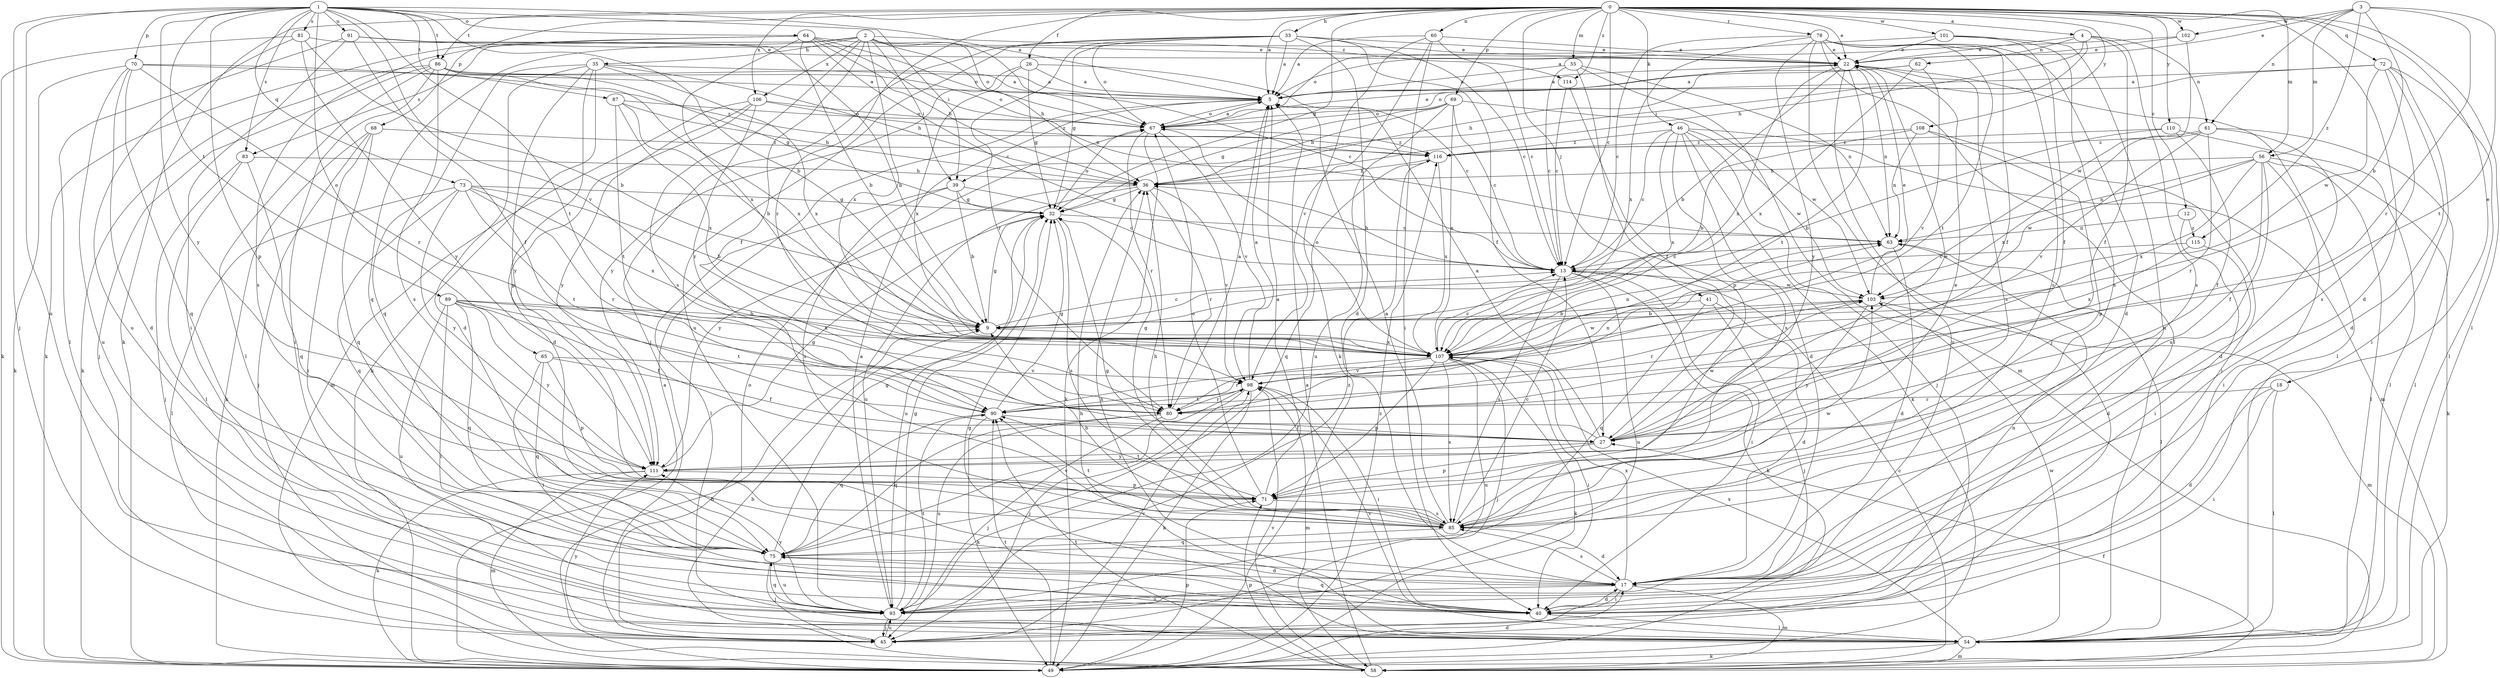 strict digraph  {
0;
1;
2;
3;
4;
5;
9;
12;
13;
17;
18;
22;
26;
27;
32;
33;
35;
36;
39;
40;
41;
45;
46;
49;
54;
55;
56;
58;
60;
61;
62;
63;
64;
65;
67;
68;
69;
70;
71;
72;
73;
75;
78;
80;
81;
83;
85;
86;
87;
89;
90;
91;
93;
98;
101;
102;
103;
106;
107;
108;
110;
111;
114;
115;
116;
0 -> 4  [label=a];
0 -> 5  [label=a];
0 -> 12  [label=c];
0 -> 13  [label=c];
0 -> 17  [label=d];
0 -> 18  [label=e];
0 -> 22  [label=e];
0 -> 26  [label=f];
0 -> 32  [label=g];
0 -> 33  [label=h];
0 -> 41  [label=j];
0 -> 46  [label=k];
0 -> 49  [label=k];
0 -> 54  [label=l];
0 -> 55  [label=m];
0 -> 56  [label=m];
0 -> 60  [label=n];
0 -> 68  [label=p];
0 -> 69  [label=p];
0 -> 72  [label=q];
0 -> 78  [label=r];
0 -> 80  [label=r];
0 -> 86  [label=t];
0 -> 101  [label=w];
0 -> 102  [label=w];
0 -> 106  [label=x];
0 -> 108  [label=y];
0 -> 110  [label=y];
0 -> 114  [label=z];
1 -> 5  [label=a];
1 -> 9  [label=b];
1 -> 39  [label=i];
1 -> 45  [label=j];
1 -> 64  [label=o];
1 -> 65  [label=o];
1 -> 70  [label=p];
1 -> 71  [label=p];
1 -> 73  [label=q];
1 -> 81  [label=s];
1 -> 83  [label=s];
1 -> 86  [label=t];
1 -> 87  [label=t];
1 -> 89  [label=t];
1 -> 90  [label=t];
1 -> 91  [label=u];
1 -> 93  [label=u];
1 -> 98  [label=v];
1 -> 111  [label=y];
2 -> 13  [label=c];
2 -> 27  [label=f];
2 -> 35  [label=h];
2 -> 36  [label=h];
2 -> 39  [label=i];
2 -> 67  [label=o];
2 -> 75  [label=q];
2 -> 83  [label=s];
2 -> 85  [label=s];
2 -> 106  [label=x];
2 -> 107  [label=x];
2 -> 114  [label=z];
3 -> 9  [label=b];
3 -> 22  [label=e];
3 -> 56  [label=m];
3 -> 61  [label=n];
3 -> 80  [label=r];
3 -> 90  [label=t];
3 -> 102  [label=w];
3 -> 115  [label=z];
4 -> 22  [label=e];
4 -> 27  [label=f];
4 -> 36  [label=h];
4 -> 39  [label=i];
4 -> 61  [label=n];
4 -> 62  [label=n];
4 -> 85  [label=s];
5 -> 67  [label=o];
9 -> 13  [label=c];
9 -> 32  [label=g];
9 -> 107  [label=x];
12 -> 40  [label=i];
12 -> 63  [label=n];
12 -> 115  [label=z];
13 -> 36  [label=h];
13 -> 40  [label=i];
13 -> 49  [label=k];
13 -> 85  [label=s];
13 -> 93  [label=u];
13 -> 103  [label=w];
17 -> 40  [label=i];
17 -> 58  [label=m];
17 -> 85  [label=s];
17 -> 93  [label=u];
17 -> 107  [label=x];
18 -> 17  [label=d];
18 -> 40  [label=i];
18 -> 54  [label=l];
18 -> 80  [label=r];
22 -> 5  [label=a];
22 -> 9  [label=b];
22 -> 54  [label=l];
22 -> 63  [label=n];
22 -> 85  [label=s];
22 -> 90  [label=t];
22 -> 93  [label=u];
22 -> 107  [label=x];
26 -> 5  [label=a];
26 -> 13  [label=c];
26 -> 32  [label=g];
26 -> 107  [label=x];
26 -> 111  [label=y];
27 -> 5  [label=a];
27 -> 22  [label=e];
27 -> 32  [label=g];
27 -> 71  [label=p];
27 -> 103  [label=w];
27 -> 111  [label=y];
32 -> 63  [label=n];
32 -> 67  [label=o];
32 -> 85  [label=s];
32 -> 93  [label=u];
33 -> 5  [label=a];
33 -> 13  [label=c];
33 -> 17  [label=d];
33 -> 22  [label=e];
33 -> 27  [label=f];
33 -> 32  [label=g];
33 -> 45  [label=j];
33 -> 67  [label=o];
33 -> 80  [label=r];
33 -> 93  [label=u];
35 -> 5  [label=a];
35 -> 17  [label=d];
35 -> 36  [label=h];
35 -> 49  [label=k];
35 -> 71  [label=p];
35 -> 75  [label=q];
35 -> 107  [label=x];
35 -> 111  [label=y];
36 -> 32  [label=g];
36 -> 80  [label=r];
36 -> 93  [label=u];
36 -> 98  [label=v];
36 -> 111  [label=y];
39 -> 9  [label=b];
39 -> 13  [label=c];
39 -> 32  [label=g];
39 -> 54  [label=l];
39 -> 85  [label=s];
40 -> 17  [label=d];
40 -> 36  [label=h];
40 -> 54  [label=l];
40 -> 75  [label=q];
41 -> 9  [label=b];
41 -> 17  [label=d];
41 -> 45  [label=j];
41 -> 75  [label=q];
45 -> 67  [label=o];
45 -> 93  [label=u];
45 -> 98  [label=v];
45 -> 111  [label=y];
46 -> 13  [label=c];
46 -> 17  [label=d];
46 -> 45  [label=j];
46 -> 49  [label=k];
46 -> 58  [label=m];
46 -> 85  [label=s];
46 -> 103  [label=w];
46 -> 107  [label=x];
46 -> 116  [label=z];
49 -> 5  [label=a];
49 -> 9  [label=b];
49 -> 17  [label=d];
49 -> 71  [label=p];
49 -> 90  [label=t];
49 -> 116  [label=z];
54 -> 32  [label=g];
54 -> 36  [label=h];
54 -> 49  [label=k];
54 -> 58  [label=m];
54 -> 98  [label=v];
54 -> 103  [label=w];
54 -> 107  [label=x];
55 -> 5  [label=a];
55 -> 13  [label=c];
55 -> 58  [label=m];
55 -> 63  [label=n];
55 -> 71  [label=p];
56 -> 27  [label=f];
56 -> 36  [label=h];
56 -> 40  [label=i];
56 -> 49  [label=k];
56 -> 54  [label=l];
56 -> 63  [label=n];
56 -> 85  [label=s];
56 -> 103  [label=w];
56 -> 107  [label=x];
58 -> 5  [label=a];
58 -> 9  [label=b];
58 -> 13  [label=c];
58 -> 27  [label=f];
58 -> 71  [label=p];
58 -> 90  [label=t];
58 -> 98  [label=v];
60 -> 5  [label=a];
60 -> 13  [label=c];
60 -> 22  [label=e];
60 -> 40  [label=i];
60 -> 49  [label=k];
60 -> 98  [label=v];
61 -> 17  [label=d];
61 -> 54  [label=l];
61 -> 80  [label=r];
61 -> 98  [label=v];
61 -> 107  [label=x];
61 -> 116  [label=z];
62 -> 5  [label=a];
62 -> 36  [label=h];
62 -> 98  [label=v];
62 -> 107  [label=x];
63 -> 13  [label=c];
63 -> 17  [label=d];
63 -> 54  [label=l];
64 -> 9  [label=b];
64 -> 13  [label=c];
64 -> 22  [label=e];
64 -> 36  [label=h];
64 -> 49  [label=k];
64 -> 63  [label=n];
64 -> 67  [label=o];
64 -> 85  [label=s];
64 -> 107  [label=x];
65 -> 27  [label=f];
65 -> 40  [label=i];
65 -> 71  [label=p];
65 -> 75  [label=q];
65 -> 98  [label=v];
67 -> 5  [label=a];
67 -> 22  [label=e];
67 -> 49  [label=k];
67 -> 80  [label=r];
67 -> 98  [label=v];
67 -> 116  [label=z];
68 -> 40  [label=i];
68 -> 45  [label=j];
68 -> 49  [label=k];
68 -> 75  [label=q];
68 -> 116  [label=z];
69 -> 13  [label=c];
69 -> 32  [label=g];
69 -> 36  [label=h];
69 -> 67  [label=o];
69 -> 93  [label=u];
69 -> 103  [label=w];
69 -> 107  [label=x];
70 -> 5  [label=a];
70 -> 17  [label=d];
70 -> 49  [label=k];
70 -> 75  [label=q];
70 -> 80  [label=r];
70 -> 93  [label=u];
70 -> 116  [label=z];
71 -> 5  [label=a];
71 -> 22  [label=e];
71 -> 67  [label=o];
71 -> 85  [label=s];
71 -> 90  [label=t];
72 -> 5  [label=a];
72 -> 17  [label=d];
72 -> 40  [label=i];
72 -> 54  [label=l];
72 -> 67  [label=o];
72 -> 85  [label=s];
72 -> 103  [label=w];
73 -> 9  [label=b];
73 -> 32  [label=g];
73 -> 54  [label=l];
73 -> 75  [label=q];
73 -> 80  [label=r];
73 -> 90  [label=t];
73 -> 107  [label=x];
73 -> 111  [label=y];
75 -> 17  [label=d];
75 -> 32  [label=g];
75 -> 45  [label=j];
75 -> 93  [label=u];
75 -> 98  [label=v];
78 -> 13  [label=c];
78 -> 17  [label=d];
78 -> 22  [label=e];
78 -> 27  [label=f];
78 -> 45  [label=j];
78 -> 54  [label=l];
78 -> 85  [label=s];
78 -> 90  [label=t];
78 -> 107  [label=x];
78 -> 111  [label=y];
80 -> 5  [label=a];
80 -> 45  [label=j];
80 -> 63  [label=n];
80 -> 75  [label=q];
80 -> 93  [label=u];
81 -> 9  [label=b];
81 -> 22  [label=e];
81 -> 49  [label=k];
81 -> 93  [label=u];
81 -> 111  [label=y];
83 -> 36  [label=h];
83 -> 45  [label=j];
83 -> 54  [label=l];
83 -> 75  [label=q];
85 -> 5  [label=a];
85 -> 9  [label=b];
85 -> 13  [label=c];
85 -> 17  [label=d];
85 -> 32  [label=g];
85 -> 36  [label=h];
85 -> 75  [label=q];
85 -> 90  [label=t];
85 -> 103  [label=w];
86 -> 5  [label=a];
86 -> 32  [label=g];
86 -> 40  [label=i];
86 -> 45  [label=j];
86 -> 49  [label=k];
86 -> 54  [label=l];
86 -> 67  [label=o];
86 -> 85  [label=s];
86 -> 107  [label=x];
87 -> 9  [label=b];
87 -> 36  [label=h];
87 -> 67  [label=o];
87 -> 90  [label=t];
87 -> 107  [label=x];
89 -> 9  [label=b];
89 -> 27  [label=f];
89 -> 40  [label=i];
89 -> 75  [label=q];
89 -> 90  [label=t];
89 -> 93  [label=u];
89 -> 107  [label=x];
89 -> 111  [label=y];
90 -> 27  [label=f];
90 -> 32  [label=g];
90 -> 49  [label=k];
90 -> 75  [label=q];
91 -> 9  [label=b];
91 -> 22  [label=e];
91 -> 27  [label=f];
91 -> 40  [label=i];
91 -> 54  [label=l];
93 -> 5  [label=a];
93 -> 32  [label=g];
93 -> 45  [label=j];
93 -> 63  [label=n];
93 -> 75  [label=q];
93 -> 90  [label=t];
93 -> 111  [label=y];
93 -> 116  [label=z];
98 -> 5  [label=a];
98 -> 40  [label=i];
98 -> 45  [label=j];
98 -> 49  [label=k];
98 -> 58  [label=m];
98 -> 80  [label=r];
98 -> 90  [label=t];
101 -> 22  [label=e];
101 -> 27  [label=f];
101 -> 67  [label=o];
101 -> 85  [label=s];
101 -> 93  [label=u];
102 -> 5  [label=a];
102 -> 22  [label=e];
102 -> 103  [label=w];
103 -> 9  [label=b];
103 -> 22  [label=e];
103 -> 58  [label=m];
103 -> 80  [label=r];
103 -> 111  [label=y];
106 -> 17  [label=d];
106 -> 58  [label=m];
106 -> 67  [label=o];
106 -> 80  [label=r];
106 -> 111  [label=y];
106 -> 116  [label=z];
107 -> 13  [label=c];
107 -> 40  [label=i];
107 -> 45  [label=j];
107 -> 49  [label=k];
107 -> 63  [label=n];
107 -> 67  [label=o];
107 -> 71  [label=p];
107 -> 80  [label=r];
107 -> 85  [label=s];
107 -> 93  [label=u];
107 -> 98  [label=v];
107 -> 103  [label=w];
108 -> 9  [label=b];
108 -> 40  [label=i];
108 -> 63  [label=n];
108 -> 71  [label=p];
108 -> 116  [label=z];
110 -> 9  [label=b];
110 -> 27  [label=f];
110 -> 54  [label=l];
110 -> 116  [label=z];
111 -> 32  [label=g];
111 -> 49  [label=k];
111 -> 58  [label=m];
111 -> 71  [label=p];
114 -> 13  [label=c];
114 -> 27  [label=f];
115 -> 13  [label=c];
115 -> 17  [label=d];
115 -> 107  [label=x];
116 -> 36  [label=h];
116 -> 75  [label=q];
116 -> 107  [label=x];
}
